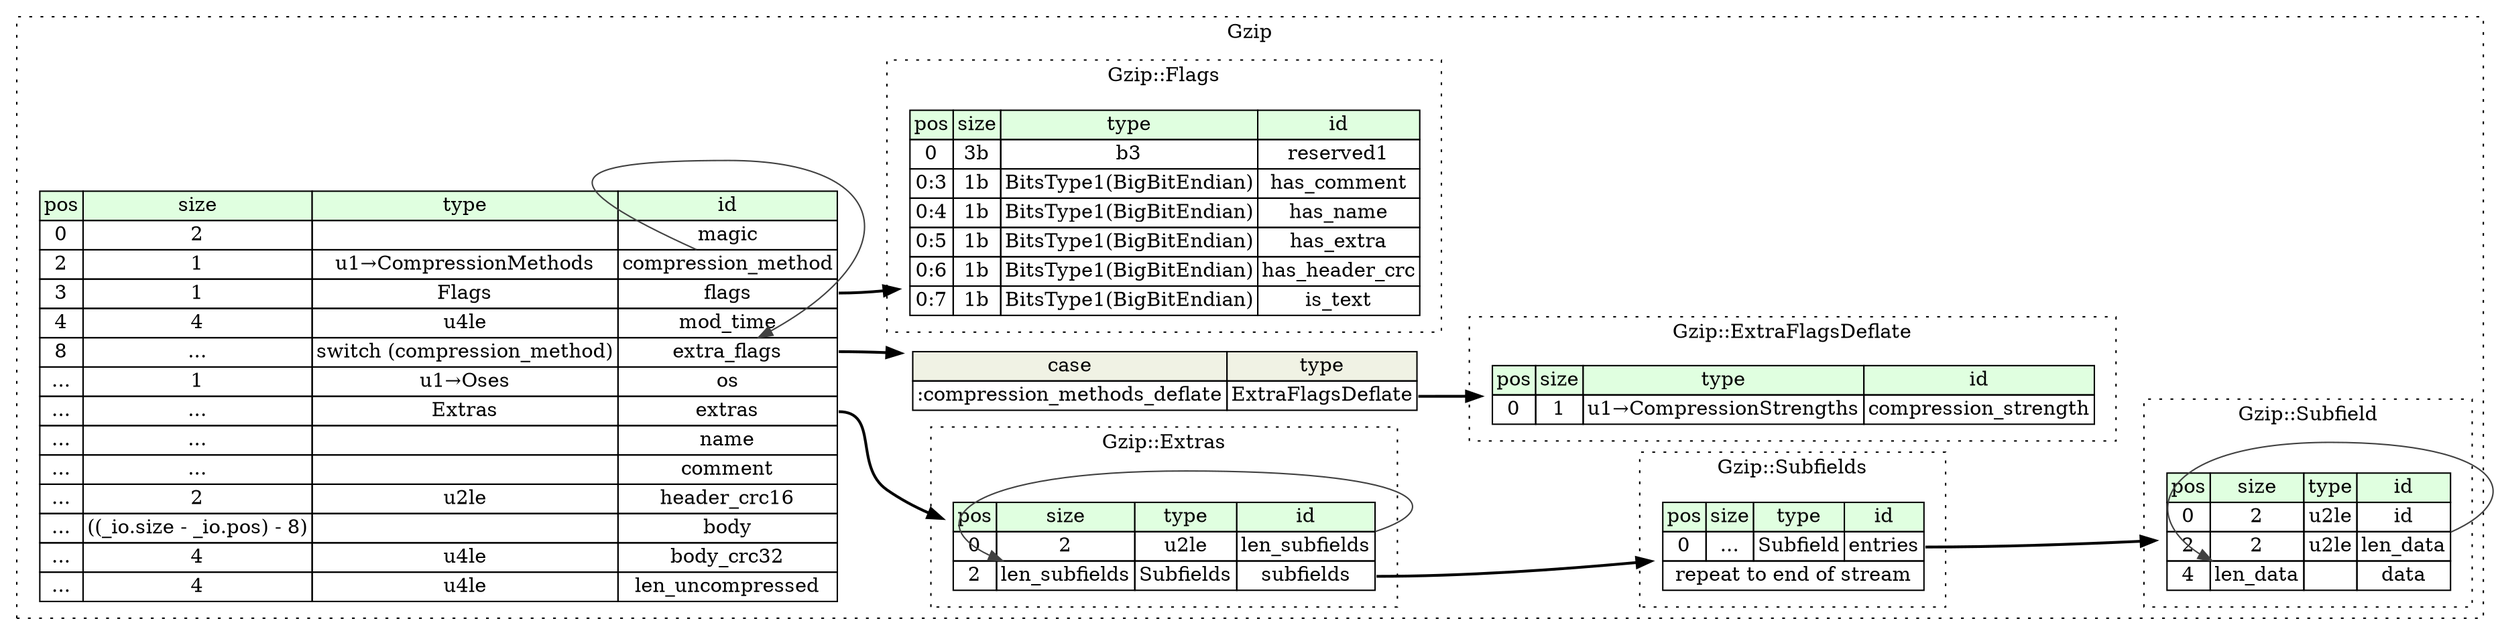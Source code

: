 digraph {
	rankdir=LR;
	node [shape=plaintext];
	subgraph cluster__gzip {
		label="Gzip";
		graph[style=dotted];

		gzip__seq [label=<<TABLE BORDER="0" CELLBORDER="1" CELLSPACING="0">
			<TR><TD BGCOLOR="#E0FFE0">pos</TD><TD BGCOLOR="#E0FFE0">size</TD><TD BGCOLOR="#E0FFE0">type</TD><TD BGCOLOR="#E0FFE0">id</TD></TR>
			<TR><TD PORT="magic_pos">0</TD><TD PORT="magic_size">2</TD><TD></TD><TD PORT="magic_type">magic</TD></TR>
			<TR><TD PORT="compression_method_pos">2</TD><TD PORT="compression_method_size">1</TD><TD>u1→CompressionMethods</TD><TD PORT="compression_method_type">compression_method</TD></TR>
			<TR><TD PORT="flags_pos">3</TD><TD PORT="flags_size">1</TD><TD>Flags</TD><TD PORT="flags_type">flags</TD></TR>
			<TR><TD PORT="mod_time_pos">4</TD><TD PORT="mod_time_size">4</TD><TD>u4le</TD><TD PORT="mod_time_type">mod_time</TD></TR>
			<TR><TD PORT="extra_flags_pos">8</TD><TD PORT="extra_flags_size">...</TD><TD>switch (compression_method)</TD><TD PORT="extra_flags_type">extra_flags</TD></TR>
			<TR><TD PORT="os_pos">...</TD><TD PORT="os_size">1</TD><TD>u1→Oses</TD><TD PORT="os_type">os</TD></TR>
			<TR><TD PORT="extras_pos">...</TD><TD PORT="extras_size">...</TD><TD>Extras</TD><TD PORT="extras_type">extras</TD></TR>
			<TR><TD PORT="name_pos">...</TD><TD PORT="name_size">...</TD><TD></TD><TD PORT="name_type">name</TD></TR>
			<TR><TD PORT="comment_pos">...</TD><TD PORT="comment_size">...</TD><TD></TD><TD PORT="comment_type">comment</TD></TR>
			<TR><TD PORT="header_crc16_pos">...</TD><TD PORT="header_crc16_size">2</TD><TD>u2le</TD><TD PORT="header_crc16_type">header_crc16</TD></TR>
			<TR><TD PORT="body_pos">...</TD><TD PORT="body_size">((_io.size - _io.pos) - 8)</TD><TD></TD><TD PORT="body_type">body</TD></TR>
			<TR><TD PORT="body_crc32_pos">...</TD><TD PORT="body_crc32_size">4</TD><TD>u4le</TD><TD PORT="body_crc32_type">body_crc32</TD></TR>
			<TR><TD PORT="len_uncompressed_pos">...</TD><TD PORT="len_uncompressed_size">4</TD><TD>u4le</TD><TD PORT="len_uncompressed_type">len_uncompressed</TD></TR>
		</TABLE>>];
gzip__seq_extra_flags_switch [label=<<TABLE BORDER="0" CELLBORDER="1" CELLSPACING="0">
	<TR><TD BGCOLOR="#F0F2E4">case</TD><TD BGCOLOR="#F0F2E4">type</TD></TR>
	<TR><TD>:compression_methods_deflate</TD><TD PORT="case0">ExtraFlagsDeflate</TD></TR>
</TABLE>>];
		subgraph cluster__flags {
			label="Gzip::Flags";
			graph[style=dotted];

			flags__seq [label=<<TABLE BORDER="0" CELLBORDER="1" CELLSPACING="0">
				<TR><TD BGCOLOR="#E0FFE0">pos</TD><TD BGCOLOR="#E0FFE0">size</TD><TD BGCOLOR="#E0FFE0">type</TD><TD BGCOLOR="#E0FFE0">id</TD></TR>
				<TR><TD PORT="reserved1_pos">0</TD><TD PORT="reserved1_size">3b</TD><TD>b3</TD><TD PORT="reserved1_type">reserved1</TD></TR>
				<TR><TD PORT="has_comment_pos">0:3</TD><TD PORT="has_comment_size">1b</TD><TD>BitsType1(BigBitEndian)</TD><TD PORT="has_comment_type">has_comment</TD></TR>
				<TR><TD PORT="has_name_pos">0:4</TD><TD PORT="has_name_size">1b</TD><TD>BitsType1(BigBitEndian)</TD><TD PORT="has_name_type">has_name</TD></TR>
				<TR><TD PORT="has_extra_pos">0:5</TD><TD PORT="has_extra_size">1b</TD><TD>BitsType1(BigBitEndian)</TD><TD PORT="has_extra_type">has_extra</TD></TR>
				<TR><TD PORT="has_header_crc_pos">0:6</TD><TD PORT="has_header_crc_size">1b</TD><TD>BitsType1(BigBitEndian)</TD><TD PORT="has_header_crc_type">has_header_crc</TD></TR>
				<TR><TD PORT="is_text_pos">0:7</TD><TD PORT="is_text_size">1b</TD><TD>BitsType1(BigBitEndian)</TD><TD PORT="is_text_type">is_text</TD></TR>
			</TABLE>>];
		}
		subgraph cluster__extra_flags_deflate {
			label="Gzip::ExtraFlagsDeflate";
			graph[style=dotted];

			extra_flags_deflate__seq [label=<<TABLE BORDER="0" CELLBORDER="1" CELLSPACING="0">
				<TR><TD BGCOLOR="#E0FFE0">pos</TD><TD BGCOLOR="#E0FFE0">size</TD><TD BGCOLOR="#E0FFE0">type</TD><TD BGCOLOR="#E0FFE0">id</TD></TR>
				<TR><TD PORT="compression_strength_pos">0</TD><TD PORT="compression_strength_size">1</TD><TD>u1→CompressionStrengths</TD><TD PORT="compression_strength_type">compression_strength</TD></TR>
			</TABLE>>];
		}
		subgraph cluster__subfields {
			label="Gzip::Subfields";
			graph[style=dotted];

			subfields__seq [label=<<TABLE BORDER="0" CELLBORDER="1" CELLSPACING="0">
				<TR><TD BGCOLOR="#E0FFE0">pos</TD><TD BGCOLOR="#E0FFE0">size</TD><TD BGCOLOR="#E0FFE0">type</TD><TD BGCOLOR="#E0FFE0">id</TD></TR>
				<TR><TD PORT="entries_pos">0</TD><TD PORT="entries_size">...</TD><TD>Subfield</TD><TD PORT="entries_type">entries</TD></TR>
				<TR><TD COLSPAN="4" PORT="entries__repeat">repeat to end of stream</TD></TR>
			</TABLE>>];
		}
		subgraph cluster__subfield {
			label="Gzip::Subfield";
			graph[style=dotted];

			subfield__seq [label=<<TABLE BORDER="0" CELLBORDER="1" CELLSPACING="0">
				<TR><TD BGCOLOR="#E0FFE0">pos</TD><TD BGCOLOR="#E0FFE0">size</TD><TD BGCOLOR="#E0FFE0">type</TD><TD BGCOLOR="#E0FFE0">id</TD></TR>
				<TR><TD PORT="id_pos">0</TD><TD PORT="id_size">2</TD><TD>u2le</TD><TD PORT="id_type">id</TD></TR>
				<TR><TD PORT="len_data_pos">2</TD><TD PORT="len_data_size">2</TD><TD>u2le</TD><TD PORT="len_data_type">len_data</TD></TR>
				<TR><TD PORT="data_pos">4</TD><TD PORT="data_size">len_data</TD><TD></TD><TD PORT="data_type">data</TD></TR>
			</TABLE>>];
		}
		subgraph cluster__extras {
			label="Gzip::Extras";
			graph[style=dotted];

			extras__seq [label=<<TABLE BORDER="0" CELLBORDER="1" CELLSPACING="0">
				<TR><TD BGCOLOR="#E0FFE0">pos</TD><TD BGCOLOR="#E0FFE0">size</TD><TD BGCOLOR="#E0FFE0">type</TD><TD BGCOLOR="#E0FFE0">id</TD></TR>
				<TR><TD PORT="len_subfields_pos">0</TD><TD PORT="len_subfields_size">2</TD><TD>u2le</TD><TD PORT="len_subfields_type">len_subfields</TD></TR>
				<TR><TD PORT="subfields_pos">2</TD><TD PORT="subfields_size">len_subfields</TD><TD>Subfields</TD><TD PORT="subfields_type">subfields</TD></TR>
			</TABLE>>];
		}
	}
	gzip__seq:flags_type -> flags__seq [style=bold];
	gzip__seq:extra_flags_type -> gzip__seq_extra_flags_switch [style=bold];
	gzip__seq_extra_flags_switch:case0 -> extra_flags_deflate__seq [style=bold];
	gzip__seq:compression_method_type -> gzip__seq:extra_flags_type [color="#404040"];
	gzip__seq:extras_type -> extras__seq [style=bold];
	subfields__seq:entries_type -> subfield__seq [style=bold];
	subfield__seq:len_data_type -> subfield__seq:data_size [color="#404040"];
	extras__seq:len_subfields_type -> extras__seq:subfields_size [color="#404040"];
	extras__seq:subfields_type -> subfields__seq [style=bold];
}
